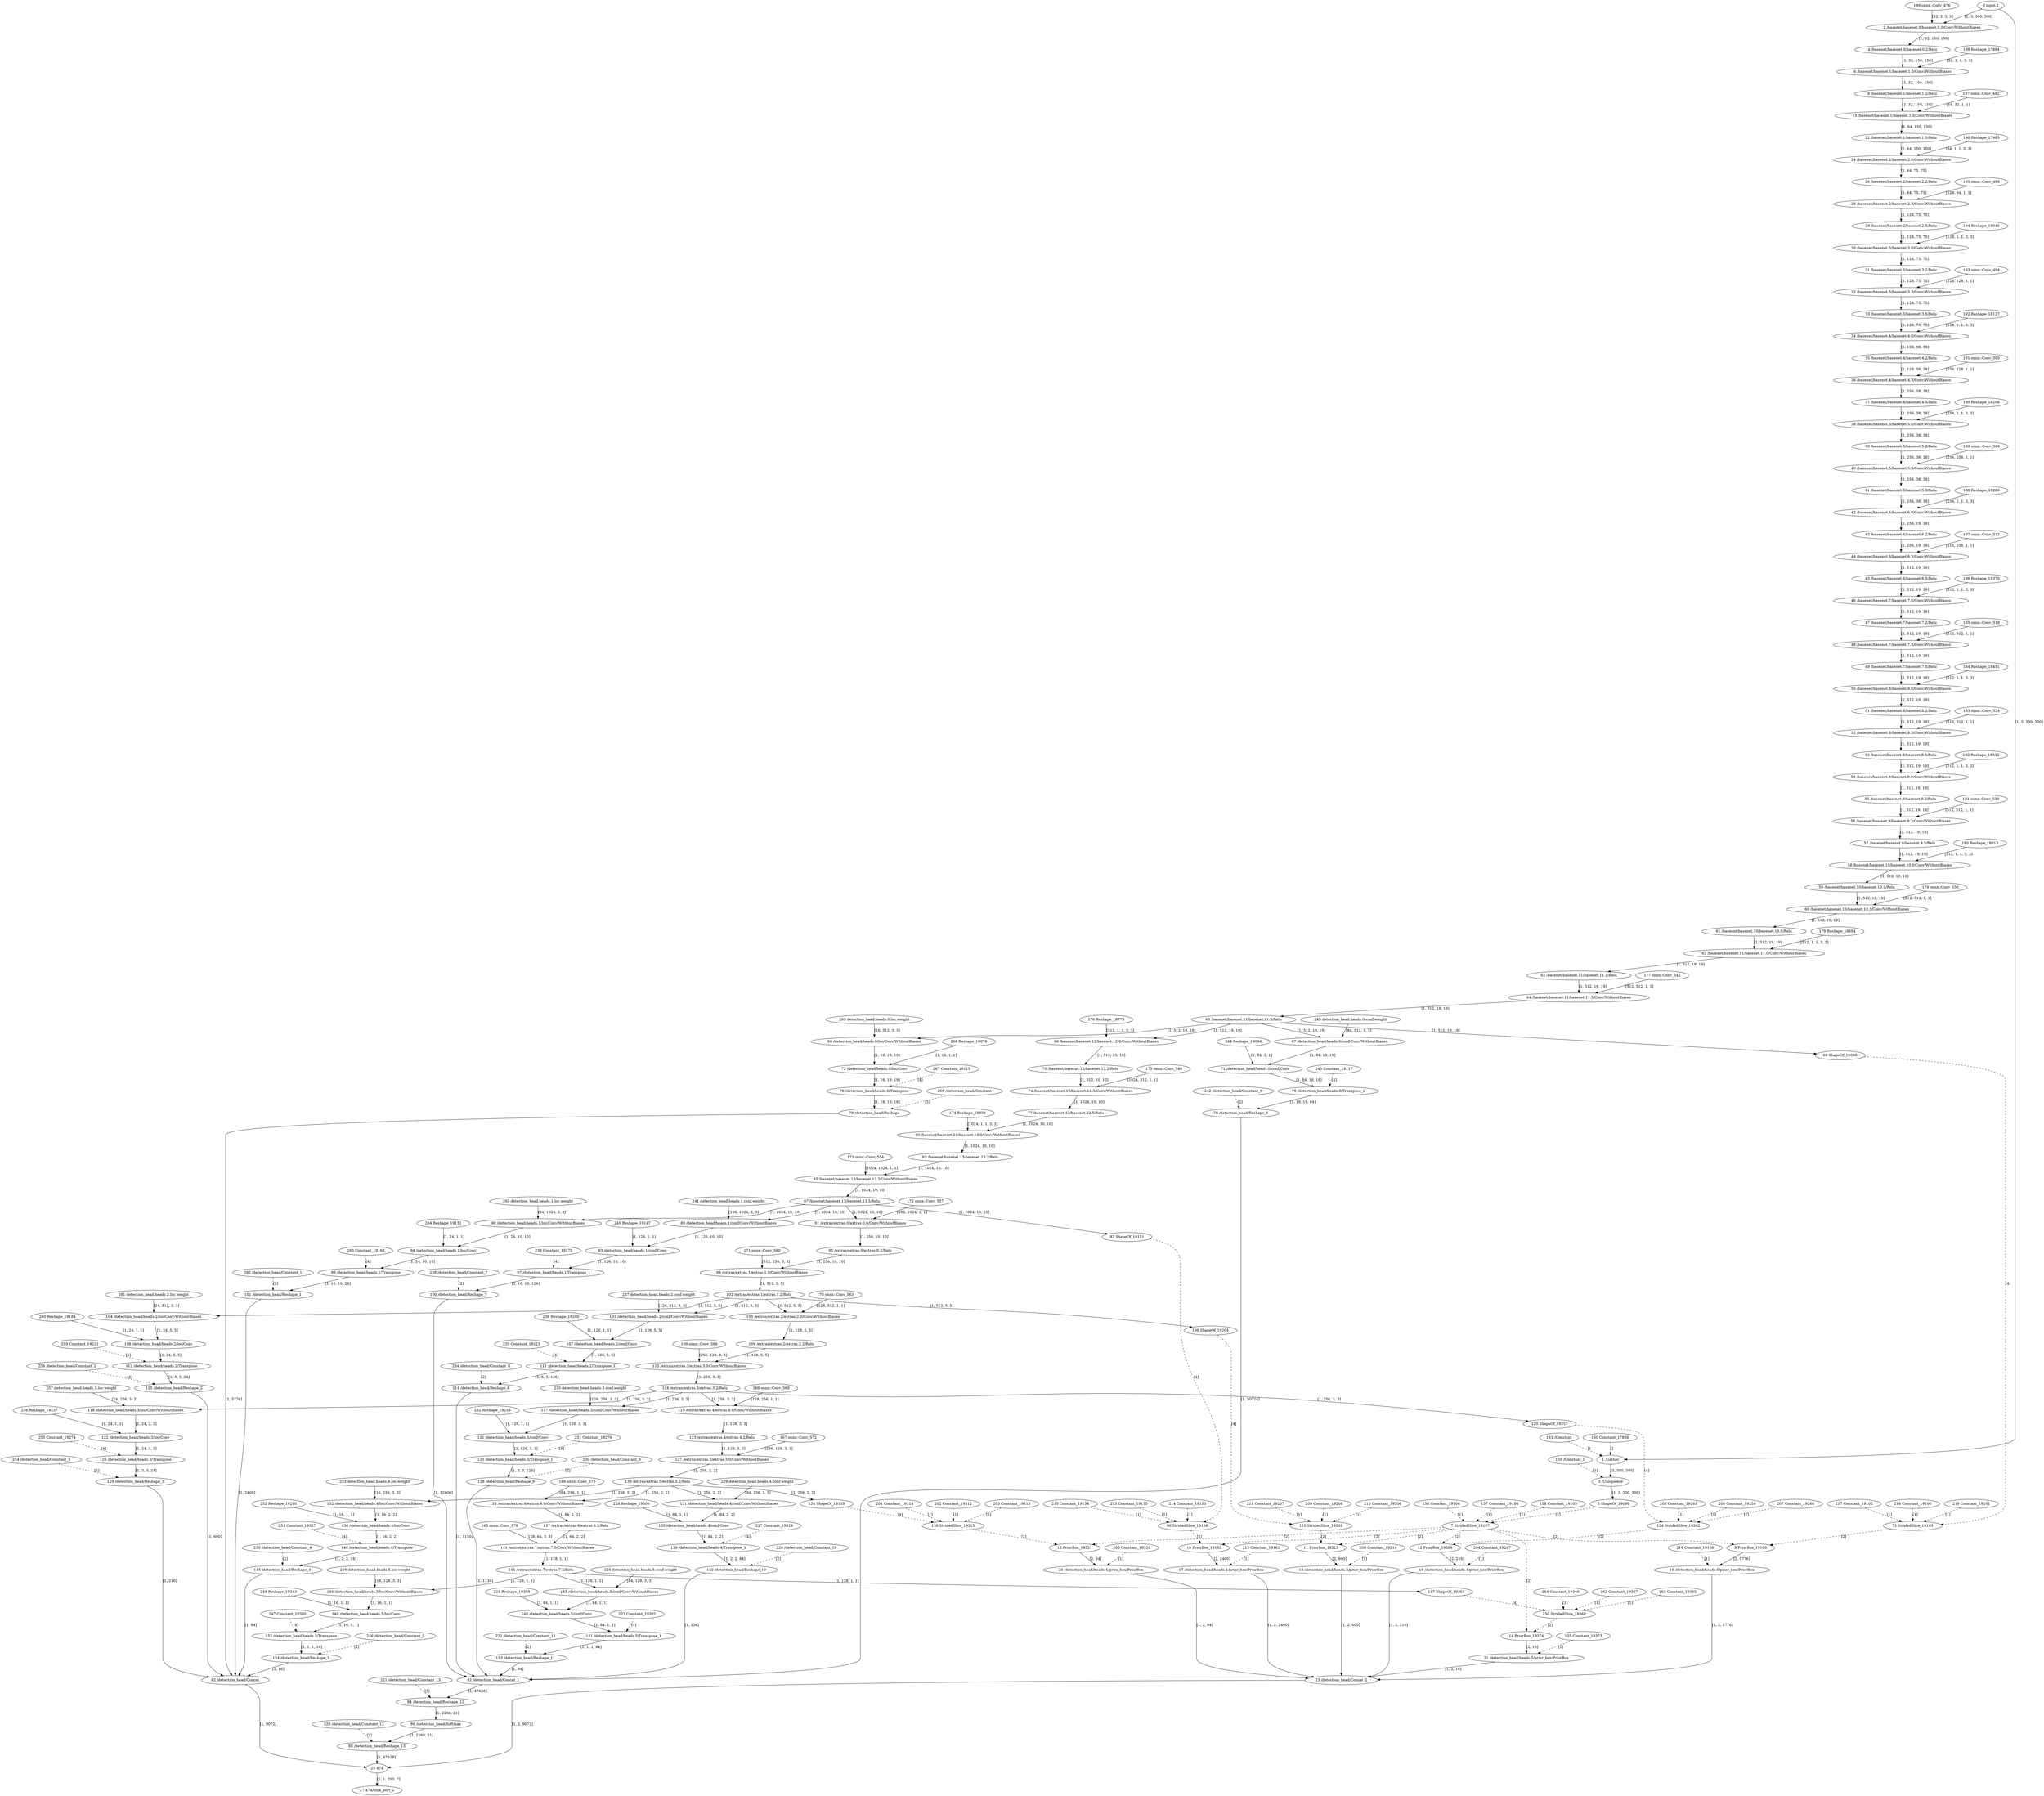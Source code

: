strict digraph  {
"0 input.1" [id=0, type=Parameter];
"1 /Gather" [id=1, type=Gather];
"2 /basenet/basenet.0/basenet.0.0/Conv/WithoutBiases" [id=2, type=Convolution];
"3 /Unsqueeze" [id=3, type=Unsqueeze];
"4 /basenet/basenet.0/basenet.0.2/Relu" [id=4, type=Relu];
"5 ShapeOf_19099" [id=5, type=ShapeOf];
"6 /basenet/basenet.1/basenet.1.0/Conv/WithoutBiases" [id=6, type=GroupConvolution];
"7 StridedSlice_19107" [id=7, type=StridedSlice];
"8 /basenet/basenet.1/basenet.1.2/Relu" [id=8, type=Relu];
"9 PriorBox_19109" [id=9, type=PriorBox];
"10 PriorBox_19162" [id=10, type=PriorBox];
"11 PriorBox_19215" [id=11, type=PriorBox];
"12 PriorBox_19268" [id=12, type=PriorBox];
"13 PriorBox_19321" [id=13, type=PriorBox];
"14 PriorBox_19374" [id=14, type=PriorBox];
"15 /basenet/basenet.1/basenet.1.3/Conv/WithoutBiases" [id=15, type=Convolution];
"16 /detection_head/heads.0/prior_box/PriorBox" [id=16, type=Unsqueeze];
"17 /detection_head/heads.1/prior_box/PriorBox" [id=17, type=Unsqueeze];
"18 /detection_head/heads.2/prior_box/PriorBox" [id=18, type=Unsqueeze];
"19 /detection_head/heads.3/prior_box/PriorBox" [id=19, type=Unsqueeze];
"20 /detection_head/heads.4/prior_box/PriorBox" [id=20, type=Unsqueeze];
"21 /detection_head/heads.5/prior_box/PriorBox" [id=21, type=Unsqueeze];
"22 /basenet/basenet.1/basenet.1.5/Relu" [id=22, type=Relu];
"23 /detection_head/Concat_2" [id=23, type=Concat];
"24 /basenet/basenet.2/basenet.2.0/Conv/WithoutBiases" [id=24, type=GroupConvolution];
"25 474" [id=25, type=DetectionOutput];
"26 /basenet/basenet.2/basenet.2.2/Relu" [id=26, type=Relu];
"27 474/sink_port_0" [id=27, type=Result];
"28 /basenet/basenet.2/basenet.2.3/Conv/WithoutBiases" [id=28, type=Convolution];
"29 /basenet/basenet.2/basenet.2.5/Relu" [id=29, type=Relu];
"30 /basenet/basenet.3/basenet.3.0/Conv/WithoutBiases" [id=30, type=GroupConvolution];
"31 /basenet/basenet.3/basenet.3.2/Relu" [id=31, type=Relu];
"32 /basenet/basenet.3/basenet.3.3/Conv/WithoutBiases" [id=32, type=Convolution];
"33 /basenet/basenet.3/basenet.3.5/Relu" [id=33, type=Relu];
"34 /basenet/basenet.4/basenet.4.0/Conv/WithoutBiases" [id=34, type=GroupConvolution];
"35 /basenet/basenet.4/basenet.4.2/Relu" [id=35, type=Relu];
"36 /basenet/basenet.4/basenet.4.3/Conv/WithoutBiases" [id=36, type=Convolution];
"37 /basenet/basenet.4/basenet.4.5/Relu" [id=37, type=Relu];
"38 /basenet/basenet.5/basenet.5.0/Conv/WithoutBiases" [id=38, type=GroupConvolution];
"39 /basenet/basenet.5/basenet.5.2/Relu" [id=39, type=Relu];
"40 /basenet/basenet.5/basenet.5.3/Conv/WithoutBiases" [id=40, type=Convolution];
"41 /basenet/basenet.5/basenet.5.5/Relu" [id=41, type=Relu];
"42 /basenet/basenet.6/basenet.6.0/Conv/WithoutBiases" [id=42, type=GroupConvolution];
"43 /basenet/basenet.6/basenet.6.2/Relu" [id=43, type=Relu];
"44 /basenet/basenet.6/basenet.6.3/Conv/WithoutBiases" [id=44, type=Convolution];
"45 /basenet/basenet.6/basenet.6.5/Relu" [id=45, type=Relu];
"46 /basenet/basenet.7/basenet.7.0/Conv/WithoutBiases" [id=46, type=GroupConvolution];
"47 /basenet/basenet.7/basenet.7.2/Relu" [id=47, type=Relu];
"48 /basenet/basenet.7/basenet.7.3/Conv/WithoutBiases" [id=48, type=Convolution];
"49 /basenet/basenet.7/basenet.7.5/Relu" [id=49, type=Relu];
"50 /basenet/basenet.8/basenet.8.0/Conv/WithoutBiases" [id=50, type=GroupConvolution];
"51 /basenet/basenet.8/basenet.8.2/Relu" [id=51, type=Relu];
"52 /basenet/basenet.8/basenet.8.3/Conv/WithoutBiases" [id=52, type=Convolution];
"53 /basenet/basenet.8/basenet.8.5/Relu" [id=53, type=Relu];
"54 /basenet/basenet.9/basenet.9.0/Conv/WithoutBiases" [id=54, type=GroupConvolution];
"55 /basenet/basenet.9/basenet.9.2/Relu" [id=55, type=Relu];
"56 /basenet/basenet.9/basenet.9.3/Conv/WithoutBiases" [id=56, type=Convolution];
"57 /basenet/basenet.9/basenet.9.5/Relu" [id=57, type=Relu];
"58 /basenet/basenet.10/basenet.10.0/Conv/WithoutBiases" [id=58, type=GroupConvolution];
"59 /basenet/basenet.10/basenet.10.2/Relu" [id=59, type=Relu];
"60 /basenet/basenet.10/basenet.10.3/Conv/WithoutBiases" [id=60, type=Convolution];
"61 /basenet/basenet.10/basenet.10.5/Relu" [id=61, type=Relu];
"62 /basenet/basenet.11/basenet.11.0/Conv/WithoutBiases" [id=62, type=GroupConvolution];
"63 /basenet/basenet.11/basenet.11.2/Relu" [id=63, type=Relu];
"64 /basenet/basenet.11/basenet.11.3/Conv/WithoutBiases" [id=64, type=Convolution];
"65 /basenet/basenet.11/basenet.11.5/Relu" [id=65, type=Relu];
"66 /basenet/basenet.12/basenet.12.0/Conv/WithoutBiases" [id=66, type=GroupConvolution];
"67 /detection_head/heads.0/conf/Conv/WithoutBiases" [id=67, type=Convolution];
"68 /detection_head/heads.0/loc/Conv/WithoutBiases" [id=68, type=Convolution];
"69 ShapeOf_19098" [id=69, type=ShapeOf];
"70 /basenet/basenet.12/basenet.12.2/Relu" [id=70, type=Relu];
"71 /detection_head/heads.0/conf/Conv" [id=71, type=Add];
"72 /detection_head/heads.0/loc/Conv" [id=72, type=Add];
"73 StridedSlice_19103" [id=73, type=StridedSlice];
"74 /basenet/basenet.12/basenet.12.3/Conv/WithoutBiases" [id=74, type=Convolution];
"75 /detection_head/heads.0/Transpose_1" [id=75, type=Transpose];
"76 /detection_head/heads.0/Transpose" [id=76, type=Transpose];
"77 /basenet/basenet.12/basenet.12.5/Relu" [id=77, type=Relu];
"78 /detection_head/Reshape_6" [id=78, type=Reshape];
"79 /detection_head/Reshape" [id=79, type=Reshape];
"80 /basenet/basenet.13/basenet.13.0/Conv/WithoutBiases" [id=80, type=GroupConvolution];
"81 /detection_head/Concat_1" [id=81, type=Concat];
"82 /detection_head/Concat" [id=82, type=Concat];
"83 /basenet/basenet.13/basenet.13.2/Relu" [id=83, type=Relu];
"84 /detection_head/Reshape_12" [id=84, type=Reshape];
"85 /basenet/basenet.13/basenet.13.3/Conv/WithoutBiases" [id=85, type=Convolution];
"86 /detection_head/Softmax" [id=86, type=Softmax];
"87 /basenet/basenet.13/basenet.13.5/Relu" [id=87, type=Relu];
"88 /detection_head/Reshape_13" [id=88, type=Reshape];
"89 /detection_head/heads.1/conf/Conv/WithoutBiases" [id=89, type=Convolution];
"90 /detection_head/heads.1/loc/Conv/WithoutBiases" [id=90, type=Convolution];
"91 /extras/extras.0/extras.0.0/Conv/WithoutBiases" [id=91, type=Convolution];
"92 ShapeOf_19151" [id=92, type=ShapeOf];
"93 /detection_head/heads.1/conf/Conv" [id=93, type=Add];
"94 /detection_head/heads.1/loc/Conv" [id=94, type=Add];
"95 /extras/extras.0/extras.0.2/Relu" [id=95, type=Relu];
"96 StridedSlice_19156" [id=96, type=StridedSlice];
"97 /detection_head/heads.1/Transpose_1" [id=97, type=Transpose];
"98 /detection_head/heads.1/Transpose" [id=98, type=Transpose];
"99 /extras/extras.1/extras.1.0/Conv/WithoutBiases" [id=99, type=Convolution];
"100 /detection_head/Reshape_7" [id=100, type=Reshape];
"101 /detection_head/Reshape_1" [id=101, type=Reshape];
"102 /extras/extras.1/extras.1.2/Relu" [id=102, type=Relu];
"103 /detection_head/heads.2/conf/Conv/WithoutBiases" [id=103, type=Convolution];
"104 /detection_head/heads.2/loc/Conv/WithoutBiases" [id=104, type=Convolution];
"105 /extras/extras.2/extras.2.0/Conv/WithoutBiases" [id=105, type=Convolution];
"106 ShapeOf_19204" [id=106, type=ShapeOf];
"107 /detection_head/heads.2/conf/Conv" [id=107, type=Add];
"108 /detection_head/heads.2/loc/Conv" [id=108, type=Add];
"109 /extras/extras.2/extras.2.2/Relu" [id=109, type=Relu];
"110 StridedSlice_19209" [id=110, type=StridedSlice];
"111 /detection_head/heads.2/Transpose_1" [id=111, type=Transpose];
"112 /detection_head/heads.2/Transpose" [id=112, type=Transpose];
"113 /extras/extras.3/extras.3.0/Conv/WithoutBiases" [id=113, type=Convolution];
"114 /detection_head/Reshape_8" [id=114, type=Reshape];
"115 /detection_head/Reshape_2" [id=115, type=Reshape];
"116 /extras/extras.3/extras.3.2/Relu" [id=116, type=Relu];
"117 /detection_head/heads.3/conf/Conv/WithoutBiases" [id=117, type=Convolution];
"118 /detection_head/heads.3/loc/Conv/WithoutBiases" [id=118, type=Convolution];
"119 /extras/extras.4/extras.4.0/Conv/WithoutBiases" [id=119, type=Convolution];
"120 ShapeOf_19257" [id=120, type=ShapeOf];
"121 /detection_head/heads.3/conf/Conv" [id=121, type=Add];
"122 /detection_head/heads.3/loc/Conv" [id=122, type=Add];
"123 /extras/extras.4/extras.4.2/Relu" [id=123, type=Relu];
"124 StridedSlice_19262" [id=124, type=StridedSlice];
"125 /detection_head/heads.3/Transpose_1" [id=125, type=Transpose];
"126 /detection_head/heads.3/Transpose" [id=126, type=Transpose];
"127 /extras/extras.5/extras.5.0/Conv/WithoutBiases" [id=127, type=Convolution];
"128 /detection_head/Reshape_9" [id=128, type=Reshape];
"129 /detection_head/Reshape_3" [id=129, type=Reshape];
"130 /extras/extras.5/extras.5.2/Relu" [id=130, type=Relu];
"131 /detection_head/heads.4/conf/Conv/WithoutBiases" [id=131, type=Convolution];
"132 /detection_head/heads.4/loc/Conv/WithoutBiases" [id=132, type=Convolution];
"133 /extras/extras.6/extras.6.0/Conv/WithoutBiases" [id=133, type=Convolution];
"134 ShapeOf_19310" [id=134, type=ShapeOf];
"135 /detection_head/heads.4/conf/Conv" [id=135, type=Add];
"136 /detection_head/heads.4/loc/Conv" [id=136, type=Add];
"137 /extras/extras.6/extras.6.2/Relu" [id=137, type=Relu];
"138 StridedSlice_19315" [id=138, type=StridedSlice];
"139 /detection_head/heads.4/Transpose_1" [id=139, type=Transpose];
"140 /detection_head/heads.4/Transpose" [id=140, type=Transpose];
"141 /extras/extras.7/extras.7.0/Conv/WithoutBiases" [id=141, type=Convolution];
"142 /detection_head/Reshape_10" [id=142, type=Reshape];
"143 /detection_head/Reshape_4" [id=143, type=Reshape];
"144 /extras/extras.7/extras.7.2/Relu" [id=144, type=Relu];
"145 /detection_head/heads.5/conf/Conv/WithoutBiases" [id=145, type=Convolution];
"146 /detection_head/heads.5/loc/Conv/WithoutBiases" [id=146, type=Convolution];
"147 ShapeOf_19363" [id=147, type=ShapeOf];
"148 /detection_head/heads.5/conf/Conv" [id=148, type=Add];
"149 /detection_head/heads.5/loc/Conv" [id=149, type=Add];
"150 StridedSlice_19368" [id=150, type=StridedSlice];
"151 /detection_head/heads.5/Transpose_1" [id=151, type=Transpose];
"152 /detection_head/heads.5/Transpose" [id=152, type=Transpose];
"153 /detection_head/Reshape_11" [id=153, type=Reshape];
"154 /detection_head/Reshape_5" [id=154, type=Reshape];
"155 Constant_19373" [id=155, type=Constant];
"156 Constant_19106" [id=156, type=Constant];
"157 Constant_19104" [id=157, type=Constant];
"158 Constant_19105" [id=158, type=Constant];
"159 /Constant_1" [id=159, type=Constant];
"160 Constant_17856" [id=160, type=Constant];
"161 /Constant" [id=161, type=Constant];
"162 Constant_19367" [id=162, type=Constant];
"163 Constant_19365" [id=163, type=Constant];
"164 Constant_19366" [id=164, type=Constant];
"165 onnx^^Conv_578" [id=165, label="165 onnx::Conv_578", type=Constant];
"166 onnx^^Conv_575" [id=166, label="166 onnx::Conv_575", type=Constant];
"167 onnx^^Conv_572" [id=167, label="167 onnx::Conv_572", type=Constant];
"168 onnx^^Conv_569" [id=168, label="168 onnx::Conv_569", type=Constant];
"169 onnx^^Conv_566" [id=169, label="169 onnx::Conv_566", type=Constant];
"170 onnx^^Conv_563" [id=170, label="170 onnx::Conv_563", type=Constant];
"171 onnx^^Conv_560" [id=171, label="171 onnx::Conv_560", type=Constant];
"172 onnx^^Conv_557" [id=172, label="172 onnx::Conv_557", type=Constant];
"173 onnx^^Conv_554" [id=173, label="173 onnx::Conv_554", type=Constant];
"174 Reshape_18856" [id=174, type=Constant];
"175 onnx^^Conv_548" [id=175, label="175 onnx::Conv_548", type=Constant];
"176 Reshape_18775" [id=176, type=Constant];
"177 onnx^^Conv_542" [id=177, label="177 onnx::Conv_542", type=Constant];
"178 Reshape_18694" [id=178, type=Constant];
"179 onnx^^Conv_536" [id=179, label="179 onnx::Conv_536", type=Constant];
"180 Reshape_18613" [id=180, type=Constant];
"181 onnx^^Conv_530" [id=181, label="181 onnx::Conv_530", type=Constant];
"182 Reshape_18532" [id=182, type=Constant];
"183 onnx^^Conv_524" [id=183, label="183 onnx::Conv_524", type=Constant];
"184 Reshape_18451" [id=184, type=Constant];
"185 onnx^^Conv_518" [id=185, label="185 onnx::Conv_518", type=Constant];
"186 Reshape_18370" [id=186, type=Constant];
"187 onnx^^Conv_512" [id=187, label="187 onnx::Conv_512", type=Constant];
"188 Reshape_18289" [id=188, type=Constant];
"189 onnx^^Conv_506" [id=189, label="189 onnx::Conv_506", type=Constant];
"190 Reshape_18208" [id=190, type=Constant];
"191 onnx^^Conv_500" [id=191, label="191 onnx::Conv_500", type=Constant];
"192 Reshape_18127" [id=192, type=Constant];
"193 onnx^^Conv_494" [id=193, label="193 onnx::Conv_494", type=Constant];
"194 Reshape_18046" [id=194, type=Constant];
"195 onnx^^Conv_488" [id=195, label="195 onnx::Conv_488", type=Constant];
"196 Reshape_17965" [id=196, type=Constant];
"197 onnx^^Conv_482" [id=197, label="197 onnx::Conv_482", type=Constant];
"198 Reshape_17884" [id=198, type=Constant];
"199 onnx^^Conv_476" [id=199, label="199 onnx::Conv_476", type=Constant];
"200 Constant_19320" [id=200, type=Constant];
"201 Constant_19314" [id=201, type=Constant];
"202 Constant_19312" [id=202, type=Constant];
"203 Constant_19313" [id=203, type=Constant];
"204 Constant_19267" [id=204, type=Constant];
"205 Constant_19261" [id=205, type=Constant];
"206 Constant_19259" [id=206, type=Constant];
"207 Constant_19260" [id=207, type=Constant];
"208 Constant_19214" [id=208, type=Constant];
"209 Constant_19208" [id=209, type=Constant];
"210 Constant_19206" [id=210, type=Constant];
"211 Constant_19207" [id=211, type=Constant];
"212 Constant_19161" [id=212, type=Constant];
"213 Constant_19155" [id=213, type=Constant];
"214 Constant_19153" [id=214, type=Constant];
"215 Constant_19154" [id=215, type=Constant];
"216 Constant_19108" [id=216, type=Constant];
"217 Constant_19102" [id=217, type=Constant];
"218 Constant_19100" [id=218, type=Constant];
"219 Constant_19101" [id=219, type=Constant];
"220 /detection_head/Constant_12" [id=220, type=Constant];
"221 /detection_head/Constant_13" [id=221, type=Constant];
"222 /detection_head/Constant_11" [id=222, type=Constant];
"223 Constant_19382" [id=223, type=Constant];
"224 Reshape_19359" [id=224, type=Constant];
"225 detection_head.heads.5.conf.weight" [id=225, type=Constant];
"226 /detection_head/Constant_10" [id=226, type=Constant];
"227 Constant_19329" [id=227, type=Constant];
"228 Reshape_19306" [id=228, type=Constant];
"229 detection_head.heads.4.conf.weight" [id=229, type=Constant];
"230 /detection_head/Constant_9" [id=230, type=Constant];
"231 Constant_19276" [id=231, type=Constant];
"232 Reshape_19253" [id=232, type=Constant];
"233 detection_head.heads.3.conf.weight" [id=233, type=Constant];
"234 /detection_head/Constant_8" [id=234, type=Constant];
"235 Constant_19223" [id=235, type=Constant];
"236 Reshape_19200" [id=236, type=Constant];
"237 detection_head.heads.2.conf.weight" [id=237, type=Constant];
"238 /detection_head/Constant_7" [id=238, type=Constant];
"239 Constant_19170" [id=239, type=Constant];
"240 Reshape_19147" [id=240, type=Constant];
"241 detection_head.heads.1.conf.weight" [id=241, type=Constant];
"242 /detection_head/Constant_6" [id=242, type=Constant];
"243 Constant_19117" [id=243, type=Constant];
"244 Reshape_19094" [id=244, type=Constant];
"245 detection_head.heads.0.conf.weight" [id=245, type=Constant];
"246 /detection_head/Constant_5" [id=246, type=Constant];
"247 Constant_19380" [id=247, type=Constant];
"248 Reshape_19343" [id=248, type=Constant];
"249 detection_head.heads.5.loc.weight" [id=249, type=Constant];
"250 /detection_head/Constant_4" [id=250, type=Constant];
"251 Constant_19327" [id=251, type=Constant];
"252 Reshape_19290" [id=252, type=Constant];
"253 detection_head.heads.4.loc.weight" [id=253, type=Constant];
"254 /detection_head/Constant_3" [id=254, type=Constant];
"255 Constant_19274" [id=255, type=Constant];
"256 Reshape_19237" [id=256, type=Constant];
"257 detection_head.heads.3.loc.weight" [id=257, type=Constant];
"258 /detection_head/Constant_2" [id=258, type=Constant];
"259 Constant_19221" [id=259, type=Constant];
"260 Reshape_19184" [id=260, type=Constant];
"261 detection_head.heads.2.loc.weight" [id=261, type=Constant];
"262 /detection_head/Constant_1" [id=262, type=Constant];
"263 Constant_19168" [id=263, type=Constant];
"264 Reshape_19131" [id=264, type=Constant];
"265 detection_head.heads.1.loc.weight" [id=265, type=Constant];
"266 /detection_head/Constant" [id=266, type=Constant];
"267 Constant_19115" [id=267, type=Constant];
"268 Reshape_19078" [id=268, type=Constant];
"269 detection_head.heads.0.loc.weight" [id=269, type=Constant];
"0 input.1" -> "1 /Gather"  [label="[1, 3, 300, 300]", style=solid];
"0 input.1" -> "2 /basenet/basenet.0/basenet.0.0/Conv/WithoutBiases"  [label="[1, 3, 300, 300]", style=solid];
"1 /Gather" -> "3 /Unsqueeze"  [label="[3, 300, 300]", style=solid];
"2 /basenet/basenet.0/basenet.0.0/Conv/WithoutBiases" -> "4 /basenet/basenet.0/basenet.0.2/Relu"  [label="[1, 32, 150, 150]", style=solid];
"3 /Unsqueeze" -> "5 ShapeOf_19099"  [label="[1, 3, 300, 300]", style=solid];
"4 /basenet/basenet.0/basenet.0.2/Relu" -> "6 /basenet/basenet.1/basenet.1.0/Conv/WithoutBiases"  [label="[1, 32, 150, 150]", style=solid];
"5 ShapeOf_19099" -> "7 StridedSlice_19107"  [label="[4]", style=dashed];
"6 /basenet/basenet.1/basenet.1.0/Conv/WithoutBiases" -> "8 /basenet/basenet.1/basenet.1.2/Relu"  [label="[1, 32, 150, 150]", style=solid];
"7 StridedSlice_19107" -> "9 PriorBox_19109"  [label="[2]", style=dashed];
"7 StridedSlice_19107" -> "10 PriorBox_19162"  [label="[2]", style=dashed];
"7 StridedSlice_19107" -> "11 PriorBox_19215"  [label="[2]", style=dashed];
"7 StridedSlice_19107" -> "12 PriorBox_19268"  [label="[2]", style=dashed];
"7 StridedSlice_19107" -> "13 PriorBox_19321"  [label="[2]", style=dashed];
"7 StridedSlice_19107" -> "14 PriorBox_19374"  [label="[2]", style=dashed];
"8 /basenet/basenet.1/basenet.1.2/Relu" -> "15 /basenet/basenet.1/basenet.1.3/Conv/WithoutBiases"  [label="[1, 32, 150, 150]", style=solid];
"9 PriorBox_19109" -> "16 /detection_head/heads.0/prior_box/PriorBox"  [label="[2, 5776]", style=solid];
"10 PriorBox_19162" -> "17 /detection_head/heads.1/prior_box/PriorBox"  [label="[2, 2400]", style=solid];
"11 PriorBox_19215" -> "18 /detection_head/heads.2/prior_box/PriorBox"  [label="[2, 600]", style=solid];
"12 PriorBox_19268" -> "19 /detection_head/heads.3/prior_box/PriorBox"  [label="[2, 216]", style=solid];
"13 PriorBox_19321" -> "20 /detection_head/heads.4/prior_box/PriorBox"  [label="[2, 64]", style=solid];
"14 PriorBox_19374" -> "21 /detection_head/heads.5/prior_box/PriorBox"  [label="[2, 16]", style=solid];
"15 /basenet/basenet.1/basenet.1.3/Conv/WithoutBiases" -> "22 /basenet/basenet.1/basenet.1.5/Relu"  [label="[1, 64, 150, 150]", style=solid];
"16 /detection_head/heads.0/prior_box/PriorBox" -> "23 /detection_head/Concat_2"  [label="[1, 2, 5776]", style=solid];
"17 /detection_head/heads.1/prior_box/PriorBox" -> "23 /detection_head/Concat_2"  [label="[1, 2, 2400]", style=solid];
"18 /detection_head/heads.2/prior_box/PriorBox" -> "23 /detection_head/Concat_2"  [label="[1, 2, 600]", style=solid];
"19 /detection_head/heads.3/prior_box/PriorBox" -> "23 /detection_head/Concat_2"  [label="[1, 2, 216]", style=solid];
"20 /detection_head/heads.4/prior_box/PriorBox" -> "23 /detection_head/Concat_2"  [label="[1, 2, 64]", style=solid];
"21 /detection_head/heads.5/prior_box/PriorBox" -> "23 /detection_head/Concat_2"  [label="[1, 2, 16]", style=solid];
"22 /basenet/basenet.1/basenet.1.5/Relu" -> "24 /basenet/basenet.2/basenet.2.0/Conv/WithoutBiases"  [label="[1, 64, 150, 150]", style=solid];
"23 /detection_head/Concat_2" -> "25 474"  [label="[1, 2, 9072]", style=solid];
"24 /basenet/basenet.2/basenet.2.0/Conv/WithoutBiases" -> "26 /basenet/basenet.2/basenet.2.2/Relu"  [label="[1, 64, 75, 75]", style=solid];
"25 474" -> "27 474/sink_port_0"  [label="[1, 1, 200, 7]", style=solid];
"26 /basenet/basenet.2/basenet.2.2/Relu" -> "28 /basenet/basenet.2/basenet.2.3/Conv/WithoutBiases"  [label="[1, 64, 75, 75]", style=solid];
"28 /basenet/basenet.2/basenet.2.3/Conv/WithoutBiases" -> "29 /basenet/basenet.2/basenet.2.5/Relu"  [label="[1, 128, 75, 75]", style=solid];
"29 /basenet/basenet.2/basenet.2.5/Relu" -> "30 /basenet/basenet.3/basenet.3.0/Conv/WithoutBiases"  [label="[1, 128, 75, 75]", style=solid];
"30 /basenet/basenet.3/basenet.3.0/Conv/WithoutBiases" -> "31 /basenet/basenet.3/basenet.3.2/Relu"  [label="[1, 128, 75, 75]", style=solid];
"31 /basenet/basenet.3/basenet.3.2/Relu" -> "32 /basenet/basenet.3/basenet.3.3/Conv/WithoutBiases"  [label="[1, 128, 75, 75]", style=solid];
"32 /basenet/basenet.3/basenet.3.3/Conv/WithoutBiases" -> "33 /basenet/basenet.3/basenet.3.5/Relu"  [label="[1, 128, 75, 75]", style=solid];
"33 /basenet/basenet.3/basenet.3.5/Relu" -> "34 /basenet/basenet.4/basenet.4.0/Conv/WithoutBiases"  [label="[1, 128, 75, 75]", style=solid];
"34 /basenet/basenet.4/basenet.4.0/Conv/WithoutBiases" -> "35 /basenet/basenet.4/basenet.4.2/Relu"  [label="[1, 128, 38, 38]", style=solid];
"35 /basenet/basenet.4/basenet.4.2/Relu" -> "36 /basenet/basenet.4/basenet.4.3/Conv/WithoutBiases"  [label="[1, 128, 38, 38]", style=solid];
"36 /basenet/basenet.4/basenet.4.3/Conv/WithoutBiases" -> "37 /basenet/basenet.4/basenet.4.5/Relu"  [label="[1, 256, 38, 38]", style=solid];
"37 /basenet/basenet.4/basenet.4.5/Relu" -> "38 /basenet/basenet.5/basenet.5.0/Conv/WithoutBiases"  [label="[1, 256, 38, 38]", style=solid];
"38 /basenet/basenet.5/basenet.5.0/Conv/WithoutBiases" -> "39 /basenet/basenet.5/basenet.5.2/Relu"  [label="[1, 256, 38, 38]", style=solid];
"39 /basenet/basenet.5/basenet.5.2/Relu" -> "40 /basenet/basenet.5/basenet.5.3/Conv/WithoutBiases"  [label="[1, 256, 38, 38]", style=solid];
"40 /basenet/basenet.5/basenet.5.3/Conv/WithoutBiases" -> "41 /basenet/basenet.5/basenet.5.5/Relu"  [label="[1, 256, 38, 38]", style=solid];
"41 /basenet/basenet.5/basenet.5.5/Relu" -> "42 /basenet/basenet.6/basenet.6.0/Conv/WithoutBiases"  [label="[1, 256, 38, 38]", style=solid];
"42 /basenet/basenet.6/basenet.6.0/Conv/WithoutBiases" -> "43 /basenet/basenet.6/basenet.6.2/Relu"  [label="[1, 256, 19, 19]", style=solid];
"43 /basenet/basenet.6/basenet.6.2/Relu" -> "44 /basenet/basenet.6/basenet.6.3/Conv/WithoutBiases"  [label="[1, 256, 19, 19]", style=solid];
"44 /basenet/basenet.6/basenet.6.3/Conv/WithoutBiases" -> "45 /basenet/basenet.6/basenet.6.5/Relu"  [label="[1, 512, 19, 19]", style=solid];
"45 /basenet/basenet.6/basenet.6.5/Relu" -> "46 /basenet/basenet.7/basenet.7.0/Conv/WithoutBiases"  [label="[1, 512, 19, 19]", style=solid];
"46 /basenet/basenet.7/basenet.7.0/Conv/WithoutBiases" -> "47 /basenet/basenet.7/basenet.7.2/Relu"  [label="[1, 512, 19, 19]", style=solid];
"47 /basenet/basenet.7/basenet.7.2/Relu" -> "48 /basenet/basenet.7/basenet.7.3/Conv/WithoutBiases"  [label="[1, 512, 19, 19]", style=solid];
"48 /basenet/basenet.7/basenet.7.3/Conv/WithoutBiases" -> "49 /basenet/basenet.7/basenet.7.5/Relu"  [label="[1, 512, 19, 19]", style=solid];
"49 /basenet/basenet.7/basenet.7.5/Relu" -> "50 /basenet/basenet.8/basenet.8.0/Conv/WithoutBiases"  [label="[1, 512, 19, 19]", style=solid];
"50 /basenet/basenet.8/basenet.8.0/Conv/WithoutBiases" -> "51 /basenet/basenet.8/basenet.8.2/Relu"  [label="[1, 512, 19, 19]", style=solid];
"51 /basenet/basenet.8/basenet.8.2/Relu" -> "52 /basenet/basenet.8/basenet.8.3/Conv/WithoutBiases"  [label="[1, 512, 19, 19]", style=solid];
"52 /basenet/basenet.8/basenet.8.3/Conv/WithoutBiases" -> "53 /basenet/basenet.8/basenet.8.5/Relu"  [label="[1, 512, 19, 19]", style=solid];
"53 /basenet/basenet.8/basenet.8.5/Relu" -> "54 /basenet/basenet.9/basenet.9.0/Conv/WithoutBiases"  [label="[1, 512, 19, 19]", style=solid];
"54 /basenet/basenet.9/basenet.9.0/Conv/WithoutBiases" -> "55 /basenet/basenet.9/basenet.9.2/Relu"  [label="[1, 512, 19, 19]", style=solid];
"55 /basenet/basenet.9/basenet.9.2/Relu" -> "56 /basenet/basenet.9/basenet.9.3/Conv/WithoutBiases"  [label="[1, 512, 19, 19]", style=solid];
"56 /basenet/basenet.9/basenet.9.3/Conv/WithoutBiases" -> "57 /basenet/basenet.9/basenet.9.5/Relu"  [label="[1, 512, 19, 19]", style=solid];
"57 /basenet/basenet.9/basenet.9.5/Relu" -> "58 /basenet/basenet.10/basenet.10.0/Conv/WithoutBiases"  [label="[1, 512, 19, 19]", style=solid];
"58 /basenet/basenet.10/basenet.10.0/Conv/WithoutBiases" -> "59 /basenet/basenet.10/basenet.10.2/Relu"  [label="[1, 512, 19, 19]", style=solid];
"59 /basenet/basenet.10/basenet.10.2/Relu" -> "60 /basenet/basenet.10/basenet.10.3/Conv/WithoutBiases"  [label="[1, 512, 19, 19]", style=solid];
"60 /basenet/basenet.10/basenet.10.3/Conv/WithoutBiases" -> "61 /basenet/basenet.10/basenet.10.5/Relu"  [label="[1, 512, 19, 19]", style=solid];
"61 /basenet/basenet.10/basenet.10.5/Relu" -> "62 /basenet/basenet.11/basenet.11.0/Conv/WithoutBiases"  [label="[1, 512, 19, 19]", style=solid];
"62 /basenet/basenet.11/basenet.11.0/Conv/WithoutBiases" -> "63 /basenet/basenet.11/basenet.11.2/Relu"  [label="[1, 512, 19, 19]", style=solid];
"63 /basenet/basenet.11/basenet.11.2/Relu" -> "64 /basenet/basenet.11/basenet.11.3/Conv/WithoutBiases"  [label="[1, 512, 19, 19]", style=solid];
"64 /basenet/basenet.11/basenet.11.3/Conv/WithoutBiases" -> "65 /basenet/basenet.11/basenet.11.5/Relu"  [label="[1, 512, 19, 19]", style=solid];
"65 /basenet/basenet.11/basenet.11.5/Relu" -> "66 /basenet/basenet.12/basenet.12.0/Conv/WithoutBiases"  [label="[1, 512, 19, 19]", style=solid];
"65 /basenet/basenet.11/basenet.11.5/Relu" -> "67 /detection_head/heads.0/conf/Conv/WithoutBiases"  [label="[1, 512, 19, 19]", style=solid];
"65 /basenet/basenet.11/basenet.11.5/Relu" -> "68 /detection_head/heads.0/loc/Conv/WithoutBiases"  [label="[1, 512, 19, 19]", style=solid];
"65 /basenet/basenet.11/basenet.11.5/Relu" -> "69 ShapeOf_19098"  [label="[1, 512, 19, 19]", style=solid];
"66 /basenet/basenet.12/basenet.12.0/Conv/WithoutBiases" -> "70 /basenet/basenet.12/basenet.12.2/Relu"  [label="[1, 512, 10, 10]", style=solid];
"67 /detection_head/heads.0/conf/Conv/WithoutBiases" -> "71 /detection_head/heads.0/conf/Conv"  [label="[1, 84, 19, 19]", style=solid];
"68 /detection_head/heads.0/loc/Conv/WithoutBiases" -> "72 /detection_head/heads.0/loc/Conv"  [label="[1, 16, 19, 19]", style=solid];
"69 ShapeOf_19098" -> "73 StridedSlice_19103"  [label="[4]", style=dashed];
"70 /basenet/basenet.12/basenet.12.2/Relu" -> "74 /basenet/basenet.12/basenet.12.3/Conv/WithoutBiases"  [label="[1, 512, 10, 10]", style=solid];
"71 /detection_head/heads.0/conf/Conv" -> "75 /detection_head/heads.0/Transpose_1"  [label="[1, 84, 19, 19]", style=solid];
"72 /detection_head/heads.0/loc/Conv" -> "76 /detection_head/heads.0/Transpose"  [label="[1, 16, 19, 19]", style=solid];
"73 StridedSlice_19103" -> "9 PriorBox_19109"  [label="[2]", style=dashed];
"74 /basenet/basenet.12/basenet.12.3/Conv/WithoutBiases" -> "77 /basenet/basenet.12/basenet.12.5/Relu"  [label="[1, 1024, 10, 10]", style=solid];
"75 /detection_head/heads.0/Transpose_1" -> "78 /detection_head/Reshape_6"  [label="[1, 19, 19, 84]", style=solid];
"76 /detection_head/heads.0/Transpose" -> "79 /detection_head/Reshape"  [label="[1, 19, 19, 16]", style=solid];
"77 /basenet/basenet.12/basenet.12.5/Relu" -> "80 /basenet/basenet.13/basenet.13.0/Conv/WithoutBiases"  [label="[1, 1024, 10, 10]", style=solid];
"78 /detection_head/Reshape_6" -> "81 /detection_head/Concat_1"  [label="[1, 30324]", style=solid];
"79 /detection_head/Reshape" -> "82 /detection_head/Concat"  [label="[1, 5776]", style=solid];
"80 /basenet/basenet.13/basenet.13.0/Conv/WithoutBiases" -> "83 /basenet/basenet.13/basenet.13.2/Relu"  [label="[1, 1024, 10, 10]", style=solid];
"81 /detection_head/Concat_1" -> "84 /detection_head/Reshape_12"  [label="[1, 47628]", style=solid];
"82 /detection_head/Concat" -> "25 474"  [label="[1, 9072]", style=solid];
"83 /basenet/basenet.13/basenet.13.2/Relu" -> "85 /basenet/basenet.13/basenet.13.3/Conv/WithoutBiases"  [label="[1, 1024, 10, 10]", style=solid];
"84 /detection_head/Reshape_12" -> "86 /detection_head/Softmax"  [label="[1, 2268, 21]", style=solid];
"85 /basenet/basenet.13/basenet.13.3/Conv/WithoutBiases" -> "87 /basenet/basenet.13/basenet.13.5/Relu"  [label="[1, 1024, 10, 10]", style=solid];
"86 /detection_head/Softmax" -> "88 /detection_head/Reshape_13"  [label="[1, 2268, 21]", style=solid];
"87 /basenet/basenet.13/basenet.13.5/Relu" -> "89 /detection_head/heads.1/conf/Conv/WithoutBiases"  [label="[1, 1024, 10, 10]", style=solid];
"87 /basenet/basenet.13/basenet.13.5/Relu" -> "90 /detection_head/heads.1/loc/Conv/WithoutBiases"  [label="[1, 1024, 10, 10]", style=solid];
"87 /basenet/basenet.13/basenet.13.5/Relu" -> "91 /extras/extras.0/extras.0.0/Conv/WithoutBiases"  [label="[1, 1024, 10, 10]", style=solid];
"87 /basenet/basenet.13/basenet.13.5/Relu" -> "92 ShapeOf_19151"  [label="[1, 1024, 10, 10]", style=solid];
"88 /detection_head/Reshape_13" -> "25 474"  [label="[1, 47628]", style=solid];
"89 /detection_head/heads.1/conf/Conv/WithoutBiases" -> "93 /detection_head/heads.1/conf/Conv"  [label="[1, 126, 10, 10]", style=solid];
"90 /detection_head/heads.1/loc/Conv/WithoutBiases" -> "94 /detection_head/heads.1/loc/Conv"  [label="[1, 24, 10, 10]", style=solid];
"91 /extras/extras.0/extras.0.0/Conv/WithoutBiases" -> "95 /extras/extras.0/extras.0.2/Relu"  [label="[1, 256, 10, 10]", style=solid];
"92 ShapeOf_19151" -> "96 StridedSlice_19156"  [label="[4]", style=dashed];
"93 /detection_head/heads.1/conf/Conv" -> "97 /detection_head/heads.1/Transpose_1"  [label="[1, 126, 10, 10]", style=solid];
"94 /detection_head/heads.1/loc/Conv" -> "98 /detection_head/heads.1/Transpose"  [label="[1, 24, 10, 10]", style=solid];
"95 /extras/extras.0/extras.0.2/Relu" -> "99 /extras/extras.1/extras.1.0/Conv/WithoutBiases"  [label="[1, 256, 10, 10]", style=solid];
"96 StridedSlice_19156" -> "10 PriorBox_19162"  [label="[2]", style=dashed];
"97 /detection_head/heads.1/Transpose_1" -> "100 /detection_head/Reshape_7"  [label="[1, 10, 10, 126]", style=solid];
"98 /detection_head/heads.1/Transpose" -> "101 /detection_head/Reshape_1"  [label="[1, 10, 10, 24]", style=solid];
"99 /extras/extras.1/extras.1.0/Conv/WithoutBiases" -> "102 /extras/extras.1/extras.1.2/Relu"  [label="[1, 512, 5, 5]", style=solid];
"100 /detection_head/Reshape_7" -> "81 /detection_head/Concat_1"  [label="[1, 12600]", style=solid];
"101 /detection_head/Reshape_1" -> "82 /detection_head/Concat"  [label="[1, 2400]", style=solid];
"102 /extras/extras.1/extras.1.2/Relu" -> "103 /detection_head/heads.2/conf/Conv/WithoutBiases"  [label="[1, 512, 5, 5]", style=solid];
"102 /extras/extras.1/extras.1.2/Relu" -> "104 /detection_head/heads.2/loc/Conv/WithoutBiases"  [label="[1, 512, 5, 5]", style=solid];
"102 /extras/extras.1/extras.1.2/Relu" -> "105 /extras/extras.2/extras.2.0/Conv/WithoutBiases"  [label="[1, 512, 5, 5]", style=solid];
"102 /extras/extras.1/extras.1.2/Relu" -> "106 ShapeOf_19204"  [label="[1, 512, 5, 5]", style=solid];
"103 /detection_head/heads.2/conf/Conv/WithoutBiases" -> "107 /detection_head/heads.2/conf/Conv"  [label="[1, 126, 5, 5]", style=solid];
"104 /detection_head/heads.2/loc/Conv/WithoutBiases" -> "108 /detection_head/heads.2/loc/Conv"  [label="[1, 24, 5, 5]", style=solid];
"105 /extras/extras.2/extras.2.0/Conv/WithoutBiases" -> "109 /extras/extras.2/extras.2.2/Relu"  [label="[1, 128, 5, 5]", style=solid];
"106 ShapeOf_19204" -> "110 StridedSlice_19209"  [label="[4]", style=dashed];
"107 /detection_head/heads.2/conf/Conv" -> "111 /detection_head/heads.2/Transpose_1"  [label="[1, 126, 5, 5]", style=solid];
"108 /detection_head/heads.2/loc/Conv" -> "112 /detection_head/heads.2/Transpose"  [label="[1, 24, 5, 5]", style=solid];
"109 /extras/extras.2/extras.2.2/Relu" -> "113 /extras/extras.3/extras.3.0/Conv/WithoutBiases"  [label="[1, 128, 5, 5]", style=solid];
"110 StridedSlice_19209" -> "11 PriorBox_19215"  [label="[2]", style=dashed];
"111 /detection_head/heads.2/Transpose_1" -> "114 /detection_head/Reshape_8"  [label="[1, 5, 5, 126]", style=solid];
"112 /detection_head/heads.2/Transpose" -> "115 /detection_head/Reshape_2"  [label="[1, 5, 5, 24]", style=solid];
"113 /extras/extras.3/extras.3.0/Conv/WithoutBiases" -> "116 /extras/extras.3/extras.3.2/Relu"  [label="[1, 256, 3, 3]", style=solid];
"114 /detection_head/Reshape_8" -> "81 /detection_head/Concat_1"  [label="[1, 3150]", style=solid];
"115 /detection_head/Reshape_2" -> "82 /detection_head/Concat"  [label="[1, 600]", style=solid];
"116 /extras/extras.3/extras.3.2/Relu" -> "117 /detection_head/heads.3/conf/Conv/WithoutBiases"  [label="[1, 256, 3, 3]", style=solid];
"116 /extras/extras.3/extras.3.2/Relu" -> "118 /detection_head/heads.3/loc/Conv/WithoutBiases"  [label="[1, 256, 3, 3]", style=solid];
"116 /extras/extras.3/extras.3.2/Relu" -> "119 /extras/extras.4/extras.4.0/Conv/WithoutBiases"  [label="[1, 256, 3, 3]", style=solid];
"116 /extras/extras.3/extras.3.2/Relu" -> "120 ShapeOf_19257"  [label="[1, 256, 3, 3]", style=solid];
"117 /detection_head/heads.3/conf/Conv/WithoutBiases" -> "121 /detection_head/heads.3/conf/Conv"  [label="[1, 126, 3, 3]", style=solid];
"118 /detection_head/heads.3/loc/Conv/WithoutBiases" -> "122 /detection_head/heads.3/loc/Conv"  [label="[1, 24, 3, 3]", style=solid];
"119 /extras/extras.4/extras.4.0/Conv/WithoutBiases" -> "123 /extras/extras.4/extras.4.2/Relu"  [label="[1, 128, 3, 3]", style=solid];
"120 ShapeOf_19257" -> "124 StridedSlice_19262"  [label="[4]", style=dashed];
"121 /detection_head/heads.3/conf/Conv" -> "125 /detection_head/heads.3/Transpose_1"  [label="[1, 126, 3, 3]", style=solid];
"122 /detection_head/heads.3/loc/Conv" -> "126 /detection_head/heads.3/Transpose"  [label="[1, 24, 3, 3]", style=solid];
"123 /extras/extras.4/extras.4.2/Relu" -> "127 /extras/extras.5/extras.5.0/Conv/WithoutBiases"  [label="[1, 128, 3, 3]", style=solid];
"124 StridedSlice_19262" -> "12 PriorBox_19268"  [label="[2]", style=dashed];
"125 /detection_head/heads.3/Transpose_1" -> "128 /detection_head/Reshape_9"  [label="[1, 3, 3, 126]", style=solid];
"126 /detection_head/heads.3/Transpose" -> "129 /detection_head/Reshape_3"  [label="[1, 3, 3, 24]", style=solid];
"127 /extras/extras.5/extras.5.0/Conv/WithoutBiases" -> "130 /extras/extras.5/extras.5.2/Relu"  [label="[1, 256, 2, 2]", style=solid];
"128 /detection_head/Reshape_9" -> "81 /detection_head/Concat_1"  [label="[1, 1134]", style=solid];
"129 /detection_head/Reshape_3" -> "82 /detection_head/Concat"  [label="[1, 216]", style=solid];
"130 /extras/extras.5/extras.5.2/Relu" -> "131 /detection_head/heads.4/conf/Conv/WithoutBiases"  [label="[1, 256, 2, 2]", style=solid];
"130 /extras/extras.5/extras.5.2/Relu" -> "132 /detection_head/heads.4/loc/Conv/WithoutBiases"  [label="[1, 256, 2, 2]", style=solid];
"130 /extras/extras.5/extras.5.2/Relu" -> "133 /extras/extras.6/extras.6.0/Conv/WithoutBiases"  [label="[1, 256, 2, 2]", style=solid];
"130 /extras/extras.5/extras.5.2/Relu" -> "134 ShapeOf_19310"  [label="[1, 256, 2, 2]", style=solid];
"131 /detection_head/heads.4/conf/Conv/WithoutBiases" -> "135 /detection_head/heads.4/conf/Conv"  [label="[1, 84, 2, 2]", style=solid];
"132 /detection_head/heads.4/loc/Conv/WithoutBiases" -> "136 /detection_head/heads.4/loc/Conv"  [label="[1, 16, 2, 2]", style=solid];
"133 /extras/extras.6/extras.6.0/Conv/WithoutBiases" -> "137 /extras/extras.6/extras.6.2/Relu"  [label="[1, 64, 2, 2]", style=solid];
"134 ShapeOf_19310" -> "138 StridedSlice_19315"  [label="[4]", style=dashed];
"135 /detection_head/heads.4/conf/Conv" -> "139 /detection_head/heads.4/Transpose_1"  [label="[1, 84, 2, 2]", style=solid];
"136 /detection_head/heads.4/loc/Conv" -> "140 /detection_head/heads.4/Transpose"  [label="[1, 16, 2, 2]", style=solid];
"137 /extras/extras.6/extras.6.2/Relu" -> "141 /extras/extras.7/extras.7.0/Conv/WithoutBiases"  [label="[1, 64, 2, 2]", style=solid];
"138 StridedSlice_19315" -> "13 PriorBox_19321"  [label="[2]", style=dashed];
"139 /detection_head/heads.4/Transpose_1" -> "142 /detection_head/Reshape_10"  [label="[1, 2, 2, 84]", style=solid];
"140 /detection_head/heads.4/Transpose" -> "143 /detection_head/Reshape_4"  [label="[1, 2, 2, 16]", style=solid];
"141 /extras/extras.7/extras.7.0/Conv/WithoutBiases" -> "144 /extras/extras.7/extras.7.2/Relu"  [label="[1, 128, 1, 1]", style=solid];
"142 /detection_head/Reshape_10" -> "81 /detection_head/Concat_1"  [label="[1, 336]", style=solid];
"143 /detection_head/Reshape_4" -> "82 /detection_head/Concat"  [label="[1, 64]", style=solid];
"144 /extras/extras.7/extras.7.2/Relu" -> "145 /detection_head/heads.5/conf/Conv/WithoutBiases"  [label="[1, 128, 1, 1]", style=solid];
"144 /extras/extras.7/extras.7.2/Relu" -> "146 /detection_head/heads.5/loc/Conv/WithoutBiases"  [label="[1, 128, 1, 1]", style=solid];
"144 /extras/extras.7/extras.7.2/Relu" -> "147 ShapeOf_19363"  [label="[1, 128, 1, 1]", style=solid];
"145 /detection_head/heads.5/conf/Conv/WithoutBiases" -> "148 /detection_head/heads.5/conf/Conv"  [label="[1, 84, 1, 1]", style=solid];
"146 /detection_head/heads.5/loc/Conv/WithoutBiases" -> "149 /detection_head/heads.5/loc/Conv"  [label="[1, 16, 1, 1]", style=solid];
"147 ShapeOf_19363" -> "150 StridedSlice_19368"  [label="[4]", style=dashed];
"148 /detection_head/heads.5/conf/Conv" -> "151 /detection_head/heads.5/Transpose_1"  [label="[1, 84, 1, 1]", style=solid];
"149 /detection_head/heads.5/loc/Conv" -> "152 /detection_head/heads.5/Transpose"  [label="[1, 16, 1, 1]", style=solid];
"150 StridedSlice_19368" -> "14 PriorBox_19374"  [label="[2]", style=dashed];
"151 /detection_head/heads.5/Transpose_1" -> "153 /detection_head/Reshape_11"  [label="[1, 1, 1, 84]", style=solid];
"152 /detection_head/heads.5/Transpose" -> "154 /detection_head/Reshape_5"  [label="[1, 1, 1, 16]", style=solid];
"153 /detection_head/Reshape_11" -> "81 /detection_head/Concat_1"  [label="[1, 84]", style=solid];
"154 /detection_head/Reshape_5" -> "82 /detection_head/Concat"  [label="[1, 16]", style=solid];
"155 Constant_19373" -> "21 /detection_head/heads.5/prior_box/PriorBox"  [label="[1]", style=dashed];
"156 Constant_19106" -> "7 StridedSlice_19107"  [label="[1]", style=dashed];
"157 Constant_19104" -> "7 StridedSlice_19107"  [label="[1]", style=dashed];
"158 Constant_19105" -> "7 StridedSlice_19107"  [label="[1]", style=dashed];
"159 /Constant_1" -> "3 /Unsqueeze"  [label="[1]", style=dashed];
"160 Constant_17856" -> "1 /Gather"  [label="[]", style=dashed];
"161 /Constant" -> "1 /Gather"  [label="[]", style=dashed];
"162 Constant_19367" -> "150 StridedSlice_19368"  [label="[1]", style=dashed];
"163 Constant_19365" -> "150 StridedSlice_19368"  [label="[1]", style=dashed];
"164 Constant_19366" -> "150 StridedSlice_19368"  [label="[1]", style=dashed];
"165 onnx^^Conv_578" -> "141 /extras/extras.7/extras.7.0/Conv/WithoutBiases"  [label="[128, 64, 3, 3]", style=solid];
"166 onnx^^Conv_575" -> "133 /extras/extras.6/extras.6.0/Conv/WithoutBiases"  [label="[64, 256, 1, 1]", style=solid];
"167 onnx^^Conv_572" -> "127 /extras/extras.5/extras.5.0/Conv/WithoutBiases"  [label="[256, 128, 3, 3]", style=solid];
"168 onnx^^Conv_569" -> "119 /extras/extras.4/extras.4.0/Conv/WithoutBiases"  [label="[128, 256, 1, 1]", style=solid];
"169 onnx^^Conv_566" -> "113 /extras/extras.3/extras.3.0/Conv/WithoutBiases"  [label="[256, 128, 3, 3]", style=solid];
"170 onnx^^Conv_563" -> "105 /extras/extras.2/extras.2.0/Conv/WithoutBiases"  [label="[128, 512, 1, 1]", style=solid];
"171 onnx^^Conv_560" -> "99 /extras/extras.1/extras.1.0/Conv/WithoutBiases"  [label="[512, 256, 3, 3]", style=solid];
"172 onnx^^Conv_557" -> "91 /extras/extras.0/extras.0.0/Conv/WithoutBiases"  [label="[256, 1024, 1, 1]", style=solid];
"173 onnx^^Conv_554" -> "85 /basenet/basenet.13/basenet.13.3/Conv/WithoutBiases"  [label="[1024, 1024, 1, 1]", style=solid];
"174 Reshape_18856" -> "80 /basenet/basenet.13/basenet.13.0/Conv/WithoutBiases"  [label="[1024, 1, 1, 3, 3]", style=solid];
"175 onnx^^Conv_548" -> "74 /basenet/basenet.12/basenet.12.3/Conv/WithoutBiases"  [label="[1024, 512, 1, 1]", style=solid];
"176 Reshape_18775" -> "66 /basenet/basenet.12/basenet.12.0/Conv/WithoutBiases"  [label="[512, 1, 1, 3, 3]", style=solid];
"177 onnx^^Conv_542" -> "64 /basenet/basenet.11/basenet.11.3/Conv/WithoutBiases"  [label="[512, 512, 1, 1]", style=solid];
"178 Reshape_18694" -> "62 /basenet/basenet.11/basenet.11.0/Conv/WithoutBiases"  [label="[512, 1, 1, 3, 3]", style=solid];
"179 onnx^^Conv_536" -> "60 /basenet/basenet.10/basenet.10.3/Conv/WithoutBiases"  [label="[512, 512, 1, 1]", style=solid];
"180 Reshape_18613" -> "58 /basenet/basenet.10/basenet.10.0/Conv/WithoutBiases"  [label="[512, 1, 1, 3, 3]", style=solid];
"181 onnx^^Conv_530" -> "56 /basenet/basenet.9/basenet.9.3/Conv/WithoutBiases"  [label="[512, 512, 1, 1]", style=solid];
"182 Reshape_18532" -> "54 /basenet/basenet.9/basenet.9.0/Conv/WithoutBiases"  [label="[512, 1, 1, 3, 3]", style=solid];
"183 onnx^^Conv_524" -> "52 /basenet/basenet.8/basenet.8.3/Conv/WithoutBiases"  [label="[512, 512, 1, 1]", style=solid];
"184 Reshape_18451" -> "50 /basenet/basenet.8/basenet.8.0/Conv/WithoutBiases"  [label="[512, 1, 1, 3, 3]", style=solid];
"185 onnx^^Conv_518" -> "48 /basenet/basenet.7/basenet.7.3/Conv/WithoutBiases"  [label="[512, 512, 1, 1]", style=solid];
"186 Reshape_18370" -> "46 /basenet/basenet.7/basenet.7.0/Conv/WithoutBiases"  [label="[512, 1, 1, 3, 3]", style=solid];
"187 onnx^^Conv_512" -> "44 /basenet/basenet.6/basenet.6.3/Conv/WithoutBiases"  [label="[512, 256, 1, 1]", style=solid];
"188 Reshape_18289" -> "42 /basenet/basenet.6/basenet.6.0/Conv/WithoutBiases"  [label="[256, 1, 1, 3, 3]", style=solid];
"189 onnx^^Conv_506" -> "40 /basenet/basenet.5/basenet.5.3/Conv/WithoutBiases"  [label="[256, 256, 1, 1]", style=solid];
"190 Reshape_18208" -> "38 /basenet/basenet.5/basenet.5.0/Conv/WithoutBiases"  [label="[256, 1, 1, 3, 3]", style=solid];
"191 onnx^^Conv_500" -> "36 /basenet/basenet.4/basenet.4.3/Conv/WithoutBiases"  [label="[256, 128, 1, 1]", style=solid];
"192 Reshape_18127" -> "34 /basenet/basenet.4/basenet.4.0/Conv/WithoutBiases"  [label="[128, 1, 1, 3, 3]", style=solid];
"193 onnx^^Conv_494" -> "32 /basenet/basenet.3/basenet.3.3/Conv/WithoutBiases"  [label="[128, 128, 1, 1]", style=solid];
"194 Reshape_18046" -> "30 /basenet/basenet.3/basenet.3.0/Conv/WithoutBiases"  [label="[128, 1, 1, 3, 3]", style=solid];
"195 onnx^^Conv_488" -> "28 /basenet/basenet.2/basenet.2.3/Conv/WithoutBiases"  [label="[128, 64, 1, 1]", style=solid];
"196 Reshape_17965" -> "24 /basenet/basenet.2/basenet.2.0/Conv/WithoutBiases"  [label="[64, 1, 1, 3, 3]", style=solid];
"197 onnx^^Conv_482" -> "15 /basenet/basenet.1/basenet.1.3/Conv/WithoutBiases"  [label="[64, 32, 1, 1]", style=solid];
"198 Reshape_17884" -> "6 /basenet/basenet.1/basenet.1.0/Conv/WithoutBiases"  [label="[32, 1, 1, 3, 3]", style=solid];
"199 onnx^^Conv_476" -> "2 /basenet/basenet.0/basenet.0.0/Conv/WithoutBiases"  [label="[32, 3, 3, 3]", style=solid];
"200 Constant_19320" -> "20 /detection_head/heads.4/prior_box/PriorBox"  [label="[1]", style=dashed];
"201 Constant_19314" -> "138 StridedSlice_19315"  [label="[1]", style=dashed];
"202 Constant_19312" -> "138 StridedSlice_19315"  [label="[1]", style=dashed];
"203 Constant_19313" -> "138 StridedSlice_19315"  [label="[1]", style=dashed];
"204 Constant_19267" -> "19 /detection_head/heads.3/prior_box/PriorBox"  [label="[1]", style=dashed];
"205 Constant_19261" -> "124 StridedSlice_19262"  [label="[1]", style=dashed];
"206 Constant_19259" -> "124 StridedSlice_19262"  [label="[1]", style=dashed];
"207 Constant_19260" -> "124 StridedSlice_19262"  [label="[1]", style=dashed];
"208 Constant_19214" -> "18 /detection_head/heads.2/prior_box/PriorBox"  [label="[1]", style=dashed];
"209 Constant_19208" -> "110 StridedSlice_19209"  [label="[1]", style=dashed];
"210 Constant_19206" -> "110 StridedSlice_19209"  [label="[1]", style=dashed];
"211 Constant_19207" -> "110 StridedSlice_19209"  [label="[1]", style=dashed];
"212 Constant_19161" -> "17 /detection_head/heads.1/prior_box/PriorBox"  [label="[1]", style=dashed];
"213 Constant_19155" -> "96 StridedSlice_19156"  [label="[1]", style=dashed];
"214 Constant_19153" -> "96 StridedSlice_19156"  [label="[1]", style=dashed];
"215 Constant_19154" -> "96 StridedSlice_19156"  [label="[1]", style=dashed];
"216 Constant_19108" -> "16 /detection_head/heads.0/prior_box/PriorBox"  [label="[1]", style=dashed];
"217 Constant_19102" -> "73 StridedSlice_19103"  [label="[1]", style=dashed];
"218 Constant_19100" -> "73 StridedSlice_19103"  [label="[1]", style=dashed];
"219 Constant_19101" -> "73 StridedSlice_19103"  [label="[1]", style=dashed];
"220 /detection_head/Constant_12" -> "88 /detection_head/Reshape_13"  [label="[2]", style=dashed];
"221 /detection_head/Constant_13" -> "84 /detection_head/Reshape_12"  [label="[3]", style=dashed];
"222 /detection_head/Constant_11" -> "153 /detection_head/Reshape_11"  [label="[2]", style=dashed];
"223 Constant_19382" -> "151 /detection_head/heads.5/Transpose_1"  [label="[4]", style=dashed];
"224 Reshape_19359" -> "148 /detection_head/heads.5/conf/Conv"  [label="[1, 84, 1, 1]", style=solid];
"225 detection_head.heads.5.conf.weight" -> "145 /detection_head/heads.5/conf/Conv/WithoutBiases"  [label="[84, 128, 3, 3]", style=solid];
"226 /detection_head/Constant_10" -> "142 /detection_head/Reshape_10"  [label="[2]", style=dashed];
"227 Constant_19329" -> "139 /detection_head/heads.4/Transpose_1"  [label="[4]", style=dashed];
"228 Reshape_19306" -> "135 /detection_head/heads.4/conf/Conv"  [label="[1, 84, 1, 1]", style=solid];
"229 detection_head.heads.4.conf.weight" -> "131 /detection_head/heads.4/conf/Conv/WithoutBiases"  [label="[84, 256, 3, 3]", style=solid];
"230 /detection_head/Constant_9" -> "128 /detection_head/Reshape_9"  [label="[2]", style=dashed];
"231 Constant_19276" -> "125 /detection_head/heads.3/Transpose_1"  [label="[4]", style=dashed];
"232 Reshape_19253" -> "121 /detection_head/heads.3/conf/Conv"  [label="[1, 126, 1, 1]", style=solid];
"233 detection_head.heads.3.conf.weight" -> "117 /detection_head/heads.3/conf/Conv/WithoutBiases"  [label="[126, 256, 3, 3]", style=solid];
"234 /detection_head/Constant_8" -> "114 /detection_head/Reshape_8"  [label="[2]", style=dashed];
"235 Constant_19223" -> "111 /detection_head/heads.2/Transpose_1"  [label="[4]", style=dashed];
"236 Reshape_19200" -> "107 /detection_head/heads.2/conf/Conv"  [label="[1, 126, 1, 1]", style=solid];
"237 detection_head.heads.2.conf.weight" -> "103 /detection_head/heads.2/conf/Conv/WithoutBiases"  [label="[126, 512, 3, 3]", style=solid];
"238 /detection_head/Constant_7" -> "100 /detection_head/Reshape_7"  [label="[2]", style=dashed];
"239 Constant_19170" -> "97 /detection_head/heads.1/Transpose_1"  [label="[4]", style=dashed];
"240 Reshape_19147" -> "93 /detection_head/heads.1/conf/Conv"  [label="[1, 126, 1, 1]", style=solid];
"241 detection_head.heads.1.conf.weight" -> "89 /detection_head/heads.1/conf/Conv/WithoutBiases"  [label="[126, 1024, 3, 3]", style=solid];
"242 /detection_head/Constant_6" -> "78 /detection_head/Reshape_6"  [label="[2]", style=dashed];
"243 Constant_19117" -> "75 /detection_head/heads.0/Transpose_1"  [label="[4]", style=dashed];
"244 Reshape_19094" -> "71 /detection_head/heads.0/conf/Conv"  [label="[1, 84, 1, 1]", style=solid];
"245 detection_head.heads.0.conf.weight" -> "67 /detection_head/heads.0/conf/Conv/WithoutBiases"  [label="[84, 512, 3, 3]", style=solid];
"246 /detection_head/Constant_5" -> "154 /detection_head/Reshape_5"  [label="[2]", style=dashed];
"247 Constant_19380" -> "152 /detection_head/heads.5/Transpose"  [label="[4]", style=dashed];
"248 Reshape_19343" -> "149 /detection_head/heads.5/loc/Conv"  [label="[1, 16, 1, 1]", style=solid];
"249 detection_head.heads.5.loc.weight" -> "146 /detection_head/heads.5/loc/Conv/WithoutBiases"  [label="[16, 128, 3, 3]", style=solid];
"250 /detection_head/Constant_4" -> "143 /detection_head/Reshape_4"  [label="[2]", style=dashed];
"251 Constant_19327" -> "140 /detection_head/heads.4/Transpose"  [label="[4]", style=dashed];
"252 Reshape_19290" -> "136 /detection_head/heads.4/loc/Conv"  [label="[1, 16, 1, 1]", style=solid];
"253 detection_head.heads.4.loc.weight" -> "132 /detection_head/heads.4/loc/Conv/WithoutBiases"  [label="[16, 256, 3, 3]", style=solid];
"254 /detection_head/Constant_3" -> "129 /detection_head/Reshape_3"  [label="[2]", style=dashed];
"255 Constant_19274" -> "126 /detection_head/heads.3/Transpose"  [label="[4]", style=dashed];
"256 Reshape_19237" -> "122 /detection_head/heads.3/loc/Conv"  [label="[1, 24, 1, 1]", style=solid];
"257 detection_head.heads.3.loc.weight" -> "118 /detection_head/heads.3/loc/Conv/WithoutBiases"  [label="[24, 256, 3, 3]", style=solid];
"258 /detection_head/Constant_2" -> "115 /detection_head/Reshape_2"  [label="[2]", style=dashed];
"259 Constant_19221" -> "112 /detection_head/heads.2/Transpose"  [label="[4]", style=dashed];
"260 Reshape_19184" -> "108 /detection_head/heads.2/loc/Conv"  [label="[1, 24, 1, 1]", style=solid];
"261 detection_head.heads.2.loc.weight" -> "104 /detection_head/heads.2/loc/Conv/WithoutBiases"  [label="[24, 512, 3, 3]", style=solid];
"262 /detection_head/Constant_1" -> "101 /detection_head/Reshape_1"  [label="[2]", style=dashed];
"263 Constant_19168" -> "98 /detection_head/heads.1/Transpose"  [label="[4]", style=dashed];
"264 Reshape_19131" -> "94 /detection_head/heads.1/loc/Conv"  [label="[1, 24, 1, 1]", style=solid];
"265 detection_head.heads.1.loc.weight" -> "90 /detection_head/heads.1/loc/Conv/WithoutBiases"  [label="[24, 1024, 3, 3]", style=solid];
"266 /detection_head/Constant" -> "79 /detection_head/Reshape"  [label="[2]", style=dashed];
"267 Constant_19115" -> "76 /detection_head/heads.0/Transpose"  [label="[4]", style=dashed];
"268 Reshape_19078" -> "72 /detection_head/heads.0/loc/Conv"  [label="[1, 16, 1, 1]", style=solid];
"269 detection_head.heads.0.loc.weight" -> "68 /detection_head/heads.0/loc/Conv/WithoutBiases"  [label="[16, 512, 3, 3]", style=solid];
}
